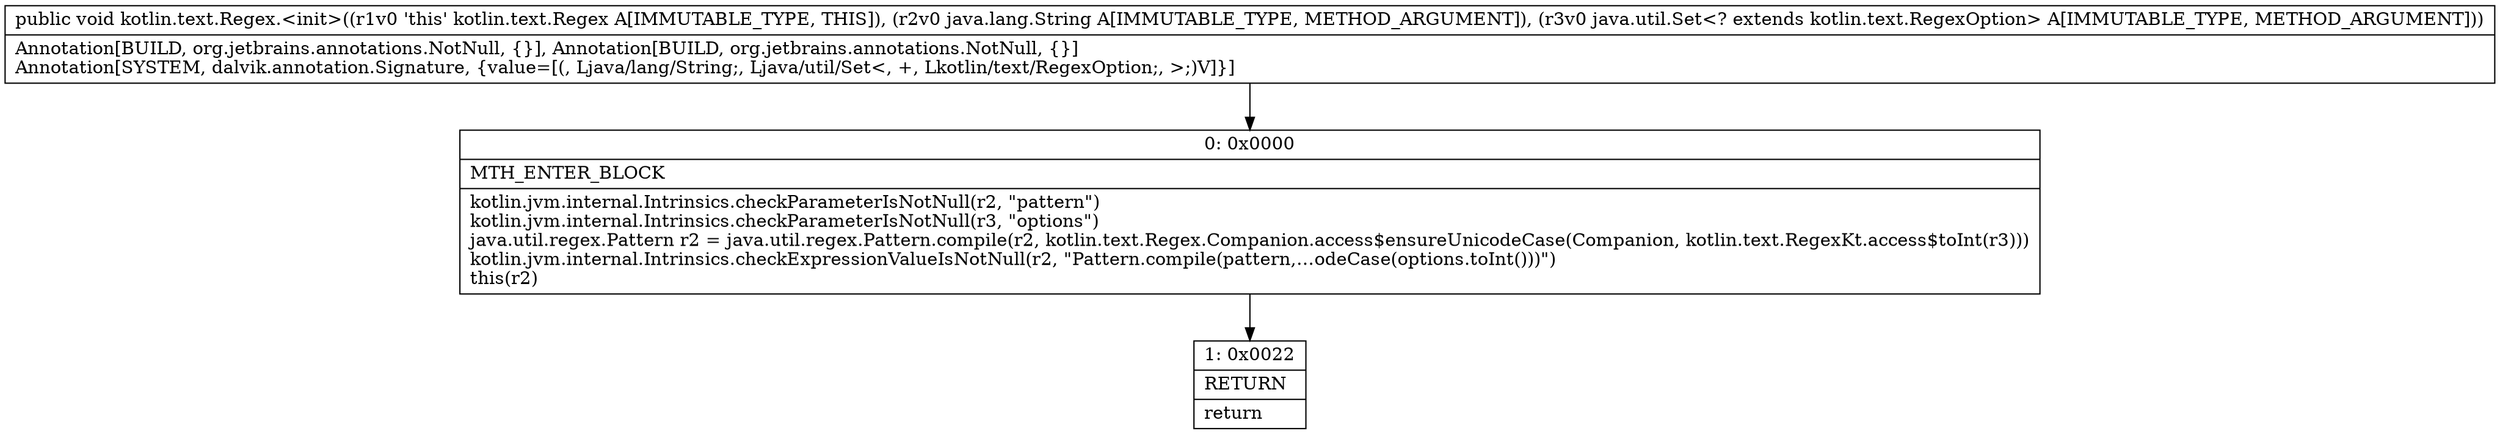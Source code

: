 digraph "CFG forkotlin.text.Regex.\<init\>(Ljava\/lang\/String;Ljava\/util\/Set;)V" {
Node_0 [shape=record,label="{0\:\ 0x0000|MTH_ENTER_BLOCK\l|kotlin.jvm.internal.Intrinsics.checkParameterIsNotNull(r2, \"pattern\")\lkotlin.jvm.internal.Intrinsics.checkParameterIsNotNull(r3, \"options\")\ljava.util.regex.Pattern r2 = java.util.regex.Pattern.compile(r2, kotlin.text.Regex.Companion.access$ensureUnicodeCase(Companion, kotlin.text.RegexKt.access$toInt(r3)))\lkotlin.jvm.internal.Intrinsics.checkExpressionValueIsNotNull(r2, \"Pattern.compile(pattern,…odeCase(options.toInt()))\")\lthis(r2)\l}"];
Node_1 [shape=record,label="{1\:\ 0x0022|RETURN\l|return\l}"];
MethodNode[shape=record,label="{public void kotlin.text.Regex.\<init\>((r1v0 'this' kotlin.text.Regex A[IMMUTABLE_TYPE, THIS]), (r2v0 java.lang.String A[IMMUTABLE_TYPE, METHOD_ARGUMENT]), (r3v0 java.util.Set\<? extends kotlin.text.RegexOption\> A[IMMUTABLE_TYPE, METHOD_ARGUMENT]))  | Annotation[BUILD, org.jetbrains.annotations.NotNull, \{\}], Annotation[BUILD, org.jetbrains.annotations.NotNull, \{\}]\lAnnotation[SYSTEM, dalvik.annotation.Signature, \{value=[(, Ljava\/lang\/String;, Ljava\/util\/Set\<, +, Lkotlin\/text\/RegexOption;, \>;)V]\}]\l}"];
MethodNode -> Node_0;
Node_0 -> Node_1;
}

